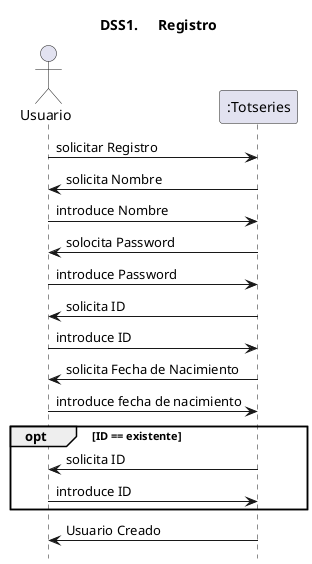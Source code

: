 @startuml
title	DSS1.	Registro	
'	ocultar	el	foot	si	son	curts,	sino	deixar-ho
'	la	comanda	es	la	seguent
hide	footbox
'definicio	d'actors
actor	Usuario	as	user
user	->	":Totseries":solicitar Registro
":Totseries" -> user :solicita Nombre
user -> ":Totseries":introduce Nombre
":Totseries" -> user :solocita Password
user -> ":Totseries" :introduce Password
":Totseries" -> user :solicita ID
user -> ":Totseries" :introduce ID
":Totseries" -> user :solicita Fecha de Nacimiento
user -> ":Totseries" :introduce fecha de nacimiento
opt ID == existente
    ":Totseries" -> user :solicita ID
    user -> ":Totseries" :introduce ID
end
":Totseries" -> user :Usuario Creado
@enduml
